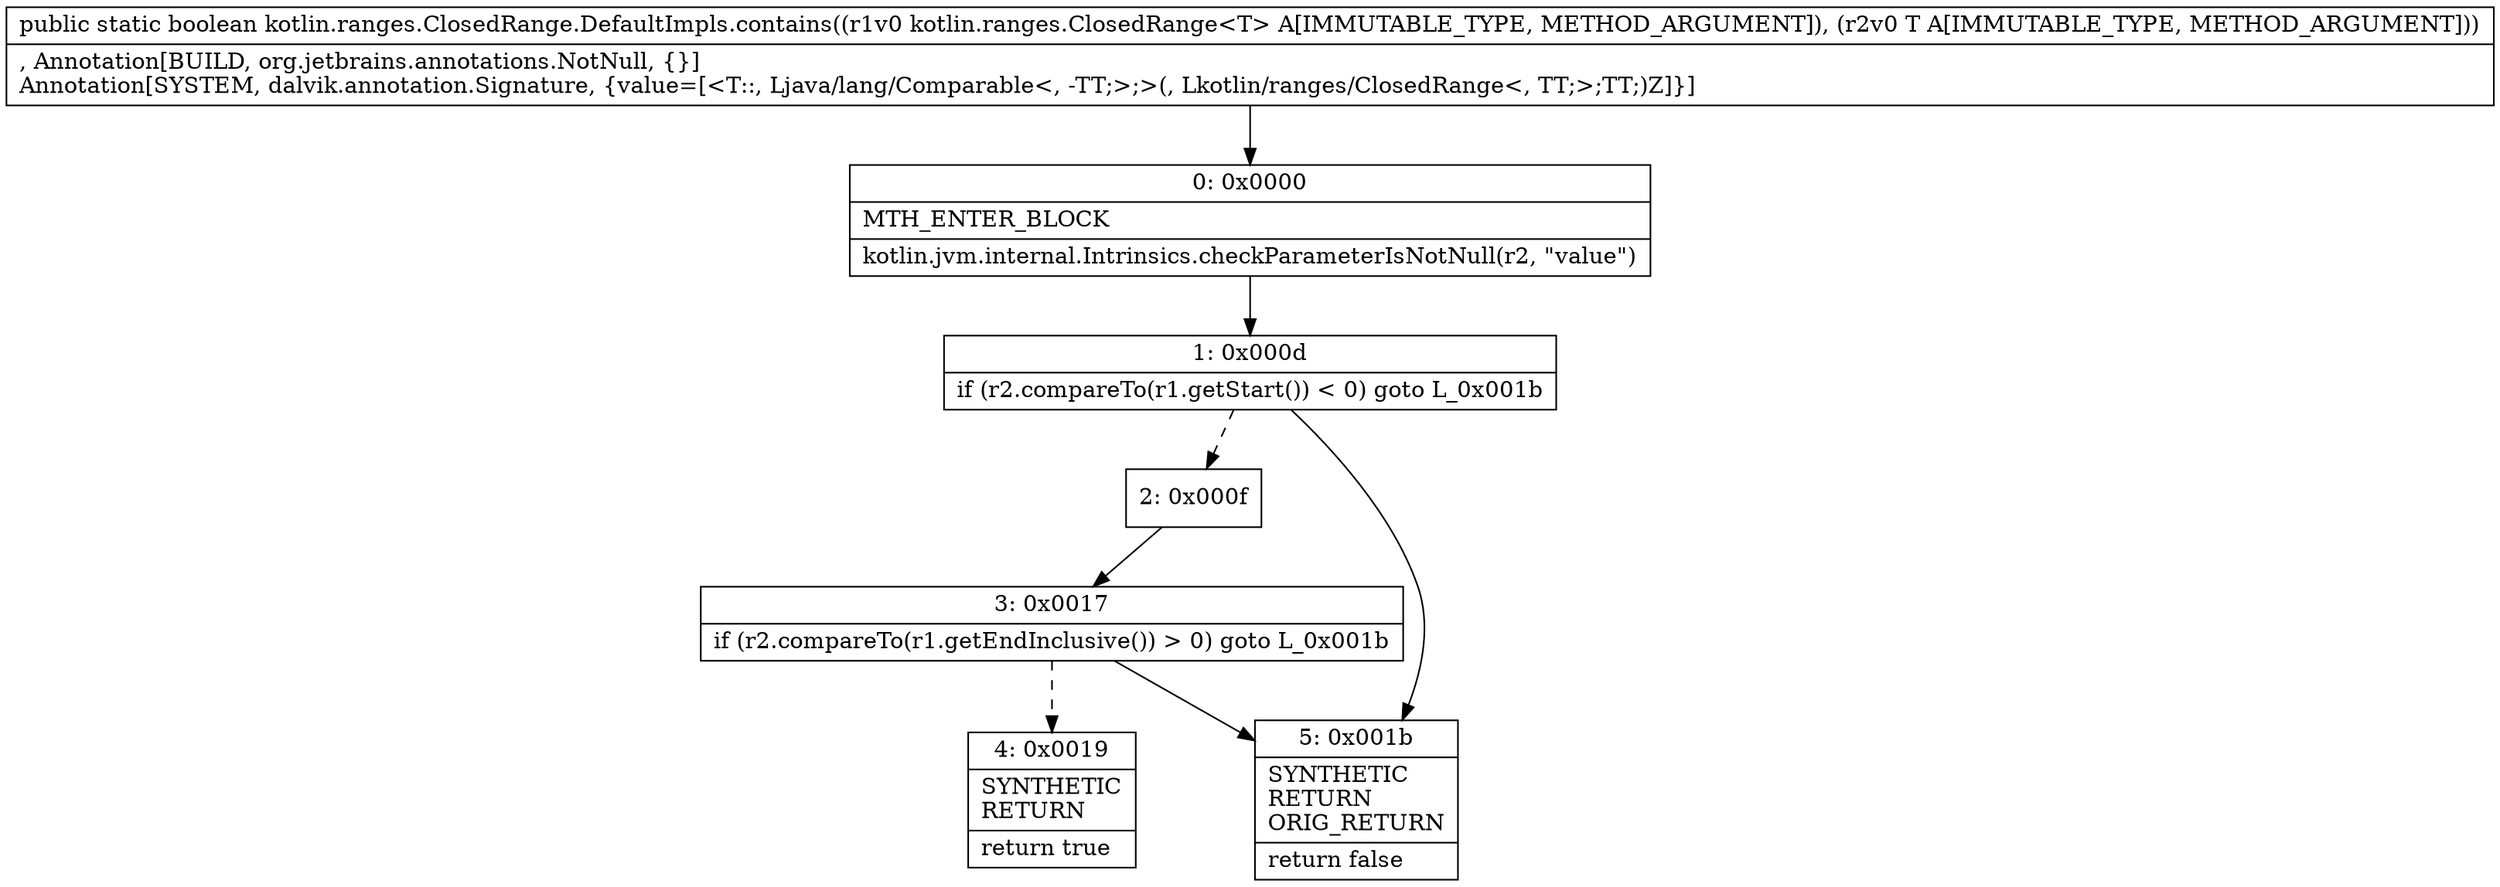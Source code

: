 digraph "CFG forkotlin.ranges.ClosedRange.DefaultImpls.contains(Lkotlin\/ranges\/ClosedRange;Ljava\/lang\/Comparable;)Z" {
Node_0 [shape=record,label="{0\:\ 0x0000|MTH_ENTER_BLOCK\l|kotlin.jvm.internal.Intrinsics.checkParameterIsNotNull(r2, \"value\")\l}"];
Node_1 [shape=record,label="{1\:\ 0x000d|if (r2.compareTo(r1.getStart()) \< 0) goto L_0x001b\l}"];
Node_2 [shape=record,label="{2\:\ 0x000f}"];
Node_3 [shape=record,label="{3\:\ 0x0017|if (r2.compareTo(r1.getEndInclusive()) \> 0) goto L_0x001b\l}"];
Node_4 [shape=record,label="{4\:\ 0x0019|SYNTHETIC\lRETURN\l|return true\l}"];
Node_5 [shape=record,label="{5\:\ 0x001b|SYNTHETIC\lRETURN\lORIG_RETURN\l|return false\l}"];
MethodNode[shape=record,label="{public static boolean kotlin.ranges.ClosedRange.DefaultImpls.contains((r1v0 kotlin.ranges.ClosedRange\<T\> A[IMMUTABLE_TYPE, METHOD_ARGUMENT]), (r2v0 T A[IMMUTABLE_TYPE, METHOD_ARGUMENT]))  | , Annotation[BUILD, org.jetbrains.annotations.NotNull, \{\}]\lAnnotation[SYSTEM, dalvik.annotation.Signature, \{value=[\<T::, Ljava\/lang\/Comparable\<, \-TT;\>;\>(, Lkotlin\/ranges\/ClosedRange\<, TT;\>;TT;)Z]\}]\l}"];
MethodNode -> Node_0;
Node_0 -> Node_1;
Node_1 -> Node_2[style=dashed];
Node_1 -> Node_5;
Node_2 -> Node_3;
Node_3 -> Node_4[style=dashed];
Node_3 -> Node_5;
}

